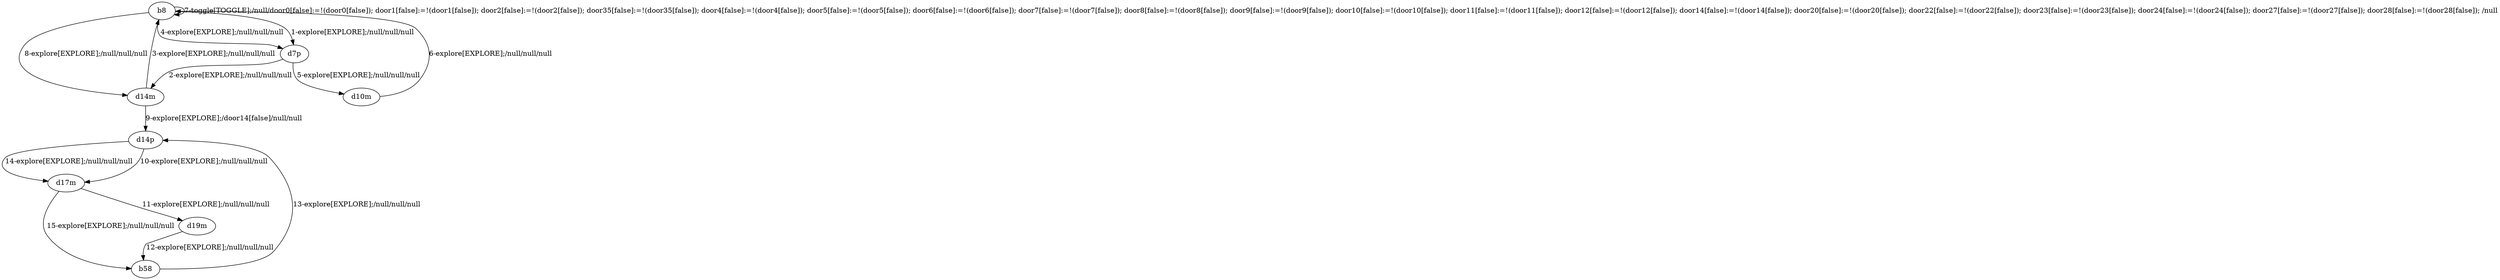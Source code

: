 # Total number of goals covered by this test: 1
# d19m --> b58

digraph g {
"b8" -> "d7p" [label = "1-explore[EXPLORE];/null/null/null"];
"d7p" -> "d14m" [label = "2-explore[EXPLORE];/null/null/null"];
"d14m" -> "b8" [label = "3-explore[EXPLORE];/null/null/null"];
"b8" -> "d7p" [label = "4-explore[EXPLORE];/null/null/null"];
"d7p" -> "d10m" [label = "5-explore[EXPLORE];/null/null/null"];
"d10m" -> "b8" [label = "6-explore[EXPLORE];/null/null/null"];
"b8" -> "b8" [label = "7-toggle[TOGGLE];/null/door0[false]:=!(door0[false]); door1[false]:=!(door1[false]); door2[false]:=!(door2[false]); door35[false]:=!(door35[false]); door4[false]:=!(door4[false]); door5[false]:=!(door5[false]); door6[false]:=!(door6[false]); door7[false]:=!(door7[false]); door8[false]:=!(door8[false]); door9[false]:=!(door9[false]); door10[false]:=!(door10[false]); door11[false]:=!(door11[false]); door12[false]:=!(door12[false]); door14[false]:=!(door14[false]); door20[false]:=!(door20[false]); door22[false]:=!(door22[false]); door23[false]:=!(door23[false]); door24[false]:=!(door24[false]); door27[false]:=!(door27[false]); door28[false]:=!(door28[false]); /null"];
"b8" -> "d14m" [label = "8-explore[EXPLORE];/null/null/null"];
"d14m" -> "d14p" [label = "9-explore[EXPLORE];/door14[false]/null/null"];
"d14p" -> "d17m" [label = "10-explore[EXPLORE];/null/null/null"];
"d17m" -> "d19m" [label = "11-explore[EXPLORE];/null/null/null"];
"d19m" -> "b58" [label = "12-explore[EXPLORE];/null/null/null"];
"b58" -> "d14p" [label = "13-explore[EXPLORE];/null/null/null"];
"d14p" -> "d17m" [label = "14-explore[EXPLORE];/null/null/null"];
"d17m" -> "b58" [label = "15-explore[EXPLORE];/null/null/null"];
}